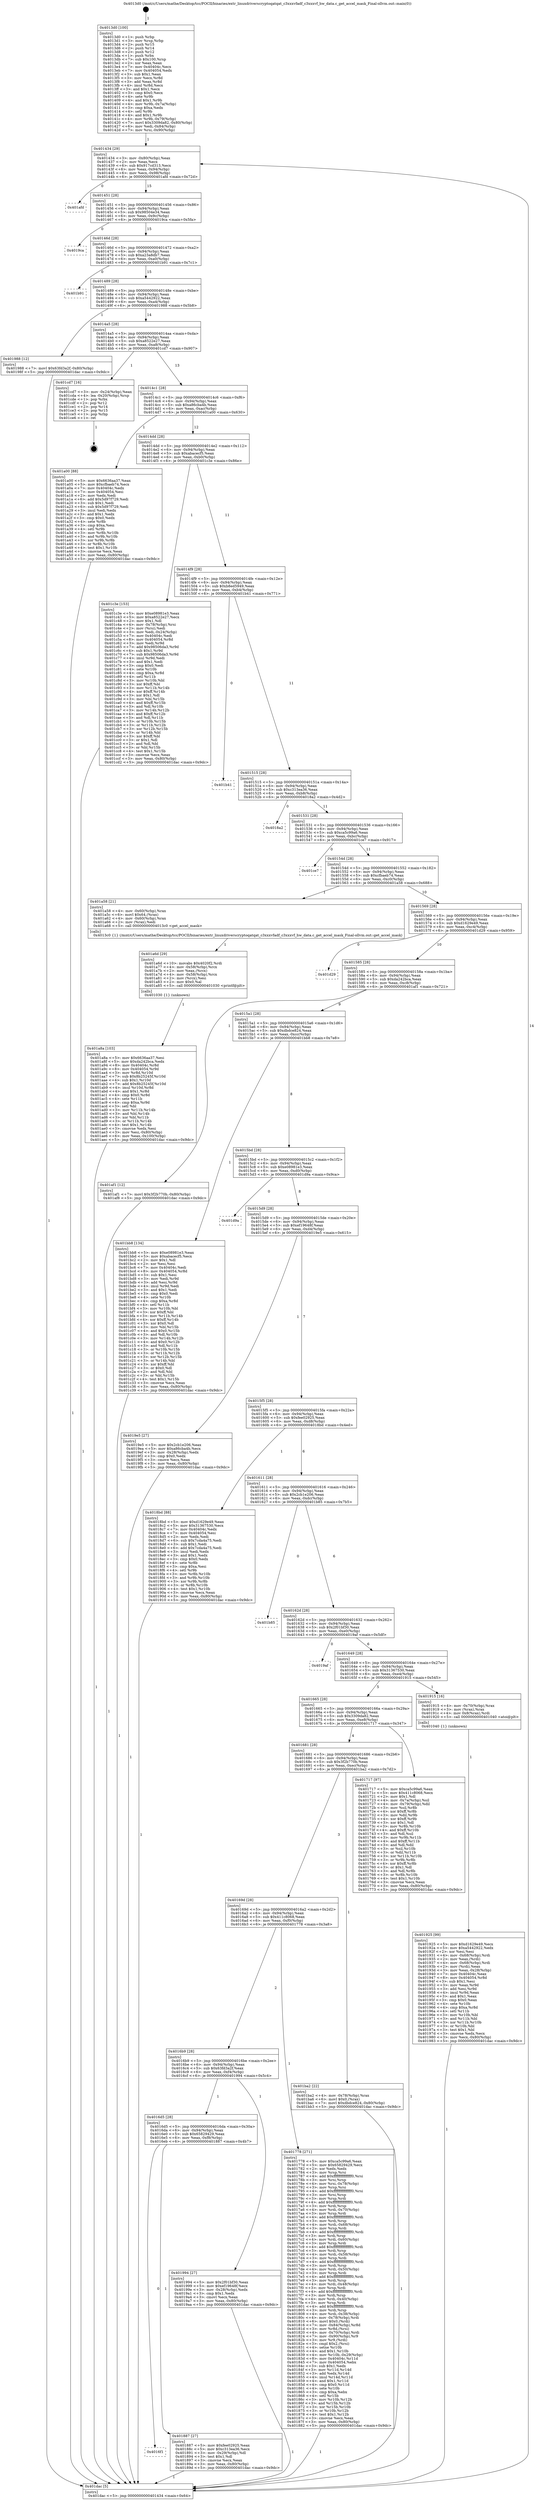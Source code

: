 digraph "0x4013d0" {
  label = "0x4013d0 (/mnt/c/Users/mathe/Desktop/tcc/POCII/binaries/extr_linuxdriverscryptoqatqat_c3xxxvfadf_c3xxxvf_hw_data.c_get_accel_mask_Final-ollvm.out::main(0))"
  labelloc = "t"
  node[shape=record]

  Entry [label="",width=0.3,height=0.3,shape=circle,fillcolor=black,style=filled]
  "0x401434" [label="{
     0x401434 [29]\l
     | [instrs]\l
     &nbsp;&nbsp;0x401434 \<+3\>: mov -0x80(%rbp),%eax\l
     &nbsp;&nbsp;0x401437 \<+2\>: mov %eax,%ecx\l
     &nbsp;&nbsp;0x401439 \<+6\>: sub $0x917cd313,%ecx\l
     &nbsp;&nbsp;0x40143f \<+6\>: mov %eax,-0x94(%rbp)\l
     &nbsp;&nbsp;0x401445 \<+6\>: mov %ecx,-0x98(%rbp)\l
     &nbsp;&nbsp;0x40144b \<+6\>: je 0000000000401afd \<main+0x72d\>\l
  }"]
  "0x401afd" [label="{
     0x401afd\l
  }", style=dashed]
  "0x401451" [label="{
     0x401451 [28]\l
     | [instrs]\l
     &nbsp;&nbsp;0x401451 \<+5\>: jmp 0000000000401456 \<main+0x86\>\l
     &nbsp;&nbsp;0x401456 \<+6\>: mov -0x94(%rbp),%eax\l
     &nbsp;&nbsp;0x40145c \<+5\>: sub $0x98504e34,%eax\l
     &nbsp;&nbsp;0x401461 \<+6\>: mov %eax,-0x9c(%rbp)\l
     &nbsp;&nbsp;0x401467 \<+6\>: je 00000000004019ca \<main+0x5fa\>\l
  }"]
  Exit [label="",width=0.3,height=0.3,shape=circle,fillcolor=black,style=filled,peripheries=2]
  "0x4019ca" [label="{
     0x4019ca\l
  }", style=dashed]
  "0x40146d" [label="{
     0x40146d [28]\l
     | [instrs]\l
     &nbsp;&nbsp;0x40146d \<+5\>: jmp 0000000000401472 \<main+0xa2\>\l
     &nbsp;&nbsp;0x401472 \<+6\>: mov -0x94(%rbp),%eax\l
     &nbsp;&nbsp;0x401478 \<+5\>: sub $0xa23a8db7,%eax\l
     &nbsp;&nbsp;0x40147d \<+6\>: mov %eax,-0xa0(%rbp)\l
     &nbsp;&nbsp;0x401483 \<+6\>: je 0000000000401b91 \<main+0x7c1\>\l
  }"]
  "0x401a8a" [label="{
     0x401a8a [103]\l
     | [instrs]\l
     &nbsp;&nbsp;0x401a8a \<+5\>: mov $0x6636aa37,%esi\l
     &nbsp;&nbsp;0x401a8f \<+5\>: mov $0xda242bca,%edx\l
     &nbsp;&nbsp;0x401a94 \<+8\>: mov 0x40404c,%r8d\l
     &nbsp;&nbsp;0x401a9c \<+8\>: mov 0x404054,%r9d\l
     &nbsp;&nbsp;0x401aa4 \<+3\>: mov %r8d,%r10d\l
     &nbsp;&nbsp;0x401aa7 \<+7\>: sub $0x8b25245f,%r10d\l
     &nbsp;&nbsp;0x401aae \<+4\>: sub $0x1,%r10d\l
     &nbsp;&nbsp;0x401ab2 \<+7\>: add $0x8b25245f,%r10d\l
     &nbsp;&nbsp;0x401ab9 \<+4\>: imul %r10d,%r8d\l
     &nbsp;&nbsp;0x401abd \<+4\>: and $0x1,%r8d\l
     &nbsp;&nbsp;0x401ac1 \<+4\>: cmp $0x0,%r8d\l
     &nbsp;&nbsp;0x401ac5 \<+4\>: sete %r11b\l
     &nbsp;&nbsp;0x401ac9 \<+4\>: cmp $0xa,%r9d\l
     &nbsp;&nbsp;0x401acd \<+3\>: setl %bl\l
     &nbsp;&nbsp;0x401ad0 \<+3\>: mov %r11b,%r14b\l
     &nbsp;&nbsp;0x401ad3 \<+3\>: and %bl,%r14b\l
     &nbsp;&nbsp;0x401ad6 \<+3\>: xor %bl,%r11b\l
     &nbsp;&nbsp;0x401ad9 \<+3\>: or %r11b,%r14b\l
     &nbsp;&nbsp;0x401adc \<+4\>: test $0x1,%r14b\l
     &nbsp;&nbsp;0x401ae0 \<+3\>: cmovne %edx,%esi\l
     &nbsp;&nbsp;0x401ae3 \<+3\>: mov %esi,-0x80(%rbp)\l
     &nbsp;&nbsp;0x401ae6 \<+6\>: mov %eax,-0x100(%rbp)\l
     &nbsp;&nbsp;0x401aec \<+5\>: jmp 0000000000401dac \<main+0x9dc\>\l
  }"]
  "0x401b91" [label="{
     0x401b91\l
  }", style=dashed]
  "0x401489" [label="{
     0x401489 [28]\l
     | [instrs]\l
     &nbsp;&nbsp;0x401489 \<+5\>: jmp 000000000040148e \<main+0xbe\>\l
     &nbsp;&nbsp;0x40148e \<+6\>: mov -0x94(%rbp),%eax\l
     &nbsp;&nbsp;0x401494 \<+5\>: sub $0xa5442922,%eax\l
     &nbsp;&nbsp;0x401499 \<+6\>: mov %eax,-0xa4(%rbp)\l
     &nbsp;&nbsp;0x40149f \<+6\>: je 0000000000401988 \<main+0x5b8\>\l
  }"]
  "0x401a6d" [label="{
     0x401a6d [29]\l
     | [instrs]\l
     &nbsp;&nbsp;0x401a6d \<+10\>: movabs $0x4020f2,%rdi\l
     &nbsp;&nbsp;0x401a77 \<+4\>: mov -0x58(%rbp),%rcx\l
     &nbsp;&nbsp;0x401a7b \<+2\>: mov %eax,(%rcx)\l
     &nbsp;&nbsp;0x401a7d \<+4\>: mov -0x58(%rbp),%rcx\l
     &nbsp;&nbsp;0x401a81 \<+2\>: mov (%rcx),%esi\l
     &nbsp;&nbsp;0x401a83 \<+2\>: mov $0x0,%al\l
     &nbsp;&nbsp;0x401a85 \<+5\>: call 0000000000401030 \<printf@plt\>\l
     | [calls]\l
     &nbsp;&nbsp;0x401030 \{1\} (unknown)\l
  }"]
  "0x401988" [label="{
     0x401988 [12]\l
     | [instrs]\l
     &nbsp;&nbsp;0x401988 \<+7\>: movl $0x63fd3a2f,-0x80(%rbp)\l
     &nbsp;&nbsp;0x40198f \<+5\>: jmp 0000000000401dac \<main+0x9dc\>\l
  }"]
  "0x4014a5" [label="{
     0x4014a5 [28]\l
     | [instrs]\l
     &nbsp;&nbsp;0x4014a5 \<+5\>: jmp 00000000004014aa \<main+0xda\>\l
     &nbsp;&nbsp;0x4014aa \<+6\>: mov -0x94(%rbp),%eax\l
     &nbsp;&nbsp;0x4014b0 \<+5\>: sub $0xa8522e27,%eax\l
     &nbsp;&nbsp;0x4014b5 \<+6\>: mov %eax,-0xa8(%rbp)\l
     &nbsp;&nbsp;0x4014bb \<+6\>: je 0000000000401cd7 \<main+0x907\>\l
  }"]
  "0x401925" [label="{
     0x401925 [99]\l
     | [instrs]\l
     &nbsp;&nbsp;0x401925 \<+5\>: mov $0xd1629e49,%ecx\l
     &nbsp;&nbsp;0x40192a \<+5\>: mov $0xa5442922,%edx\l
     &nbsp;&nbsp;0x40192f \<+2\>: xor %esi,%esi\l
     &nbsp;&nbsp;0x401931 \<+4\>: mov -0x68(%rbp),%rdi\l
     &nbsp;&nbsp;0x401935 \<+2\>: mov %eax,(%rdi)\l
     &nbsp;&nbsp;0x401937 \<+4\>: mov -0x68(%rbp),%rdi\l
     &nbsp;&nbsp;0x40193b \<+2\>: mov (%rdi),%eax\l
     &nbsp;&nbsp;0x40193d \<+3\>: mov %eax,-0x28(%rbp)\l
     &nbsp;&nbsp;0x401940 \<+7\>: mov 0x40404c,%eax\l
     &nbsp;&nbsp;0x401947 \<+8\>: mov 0x404054,%r8d\l
     &nbsp;&nbsp;0x40194f \<+3\>: sub $0x1,%esi\l
     &nbsp;&nbsp;0x401952 \<+3\>: mov %eax,%r9d\l
     &nbsp;&nbsp;0x401955 \<+3\>: add %esi,%r9d\l
     &nbsp;&nbsp;0x401958 \<+4\>: imul %r9d,%eax\l
     &nbsp;&nbsp;0x40195c \<+3\>: and $0x1,%eax\l
     &nbsp;&nbsp;0x40195f \<+3\>: cmp $0x0,%eax\l
     &nbsp;&nbsp;0x401962 \<+4\>: sete %r10b\l
     &nbsp;&nbsp;0x401966 \<+4\>: cmp $0xa,%r8d\l
     &nbsp;&nbsp;0x40196a \<+4\>: setl %r11b\l
     &nbsp;&nbsp;0x40196e \<+3\>: mov %r10b,%bl\l
     &nbsp;&nbsp;0x401971 \<+3\>: and %r11b,%bl\l
     &nbsp;&nbsp;0x401974 \<+3\>: xor %r11b,%r10b\l
     &nbsp;&nbsp;0x401977 \<+3\>: or %r10b,%bl\l
     &nbsp;&nbsp;0x40197a \<+3\>: test $0x1,%bl\l
     &nbsp;&nbsp;0x40197d \<+3\>: cmovne %edx,%ecx\l
     &nbsp;&nbsp;0x401980 \<+3\>: mov %ecx,-0x80(%rbp)\l
     &nbsp;&nbsp;0x401983 \<+5\>: jmp 0000000000401dac \<main+0x9dc\>\l
  }"]
  "0x401cd7" [label="{
     0x401cd7 [16]\l
     | [instrs]\l
     &nbsp;&nbsp;0x401cd7 \<+3\>: mov -0x24(%rbp),%eax\l
     &nbsp;&nbsp;0x401cda \<+4\>: lea -0x20(%rbp),%rsp\l
     &nbsp;&nbsp;0x401cde \<+1\>: pop %rbx\l
     &nbsp;&nbsp;0x401cdf \<+2\>: pop %r12\l
     &nbsp;&nbsp;0x401ce1 \<+2\>: pop %r14\l
     &nbsp;&nbsp;0x401ce3 \<+2\>: pop %r15\l
     &nbsp;&nbsp;0x401ce5 \<+1\>: pop %rbp\l
     &nbsp;&nbsp;0x401ce6 \<+1\>: ret\l
  }"]
  "0x4014c1" [label="{
     0x4014c1 [28]\l
     | [instrs]\l
     &nbsp;&nbsp;0x4014c1 \<+5\>: jmp 00000000004014c6 \<main+0xf6\>\l
     &nbsp;&nbsp;0x4014c6 \<+6\>: mov -0x94(%rbp),%eax\l
     &nbsp;&nbsp;0x4014cc \<+5\>: sub $0xa86cba4b,%eax\l
     &nbsp;&nbsp;0x4014d1 \<+6\>: mov %eax,-0xac(%rbp)\l
     &nbsp;&nbsp;0x4014d7 \<+6\>: je 0000000000401a00 \<main+0x630\>\l
  }"]
  "0x4016f1" [label="{
     0x4016f1\l
  }", style=dashed]
  "0x401a00" [label="{
     0x401a00 [88]\l
     | [instrs]\l
     &nbsp;&nbsp;0x401a00 \<+5\>: mov $0x6636aa37,%eax\l
     &nbsp;&nbsp;0x401a05 \<+5\>: mov $0xcfbaeb74,%ecx\l
     &nbsp;&nbsp;0x401a0a \<+7\>: mov 0x40404c,%edx\l
     &nbsp;&nbsp;0x401a11 \<+7\>: mov 0x404054,%esi\l
     &nbsp;&nbsp;0x401a18 \<+2\>: mov %edx,%edi\l
     &nbsp;&nbsp;0x401a1a \<+6\>: add $0x5d97f729,%edi\l
     &nbsp;&nbsp;0x401a20 \<+3\>: sub $0x1,%edi\l
     &nbsp;&nbsp;0x401a23 \<+6\>: sub $0x5d97f729,%edi\l
     &nbsp;&nbsp;0x401a29 \<+3\>: imul %edi,%edx\l
     &nbsp;&nbsp;0x401a2c \<+3\>: and $0x1,%edx\l
     &nbsp;&nbsp;0x401a2f \<+3\>: cmp $0x0,%edx\l
     &nbsp;&nbsp;0x401a32 \<+4\>: sete %r8b\l
     &nbsp;&nbsp;0x401a36 \<+3\>: cmp $0xa,%esi\l
     &nbsp;&nbsp;0x401a39 \<+4\>: setl %r9b\l
     &nbsp;&nbsp;0x401a3d \<+3\>: mov %r8b,%r10b\l
     &nbsp;&nbsp;0x401a40 \<+3\>: and %r9b,%r10b\l
     &nbsp;&nbsp;0x401a43 \<+3\>: xor %r9b,%r8b\l
     &nbsp;&nbsp;0x401a46 \<+3\>: or %r8b,%r10b\l
     &nbsp;&nbsp;0x401a49 \<+4\>: test $0x1,%r10b\l
     &nbsp;&nbsp;0x401a4d \<+3\>: cmovne %ecx,%eax\l
     &nbsp;&nbsp;0x401a50 \<+3\>: mov %eax,-0x80(%rbp)\l
     &nbsp;&nbsp;0x401a53 \<+5\>: jmp 0000000000401dac \<main+0x9dc\>\l
  }"]
  "0x4014dd" [label="{
     0x4014dd [28]\l
     | [instrs]\l
     &nbsp;&nbsp;0x4014dd \<+5\>: jmp 00000000004014e2 \<main+0x112\>\l
     &nbsp;&nbsp;0x4014e2 \<+6\>: mov -0x94(%rbp),%eax\l
     &nbsp;&nbsp;0x4014e8 \<+5\>: sub $0xabacecf5,%eax\l
     &nbsp;&nbsp;0x4014ed \<+6\>: mov %eax,-0xb0(%rbp)\l
     &nbsp;&nbsp;0x4014f3 \<+6\>: je 0000000000401c3e \<main+0x86e\>\l
  }"]
  "0x401887" [label="{
     0x401887 [27]\l
     | [instrs]\l
     &nbsp;&nbsp;0x401887 \<+5\>: mov $0xfee02925,%eax\l
     &nbsp;&nbsp;0x40188c \<+5\>: mov $0xc313ea36,%ecx\l
     &nbsp;&nbsp;0x401891 \<+3\>: mov -0x29(%rbp),%dl\l
     &nbsp;&nbsp;0x401894 \<+3\>: test $0x1,%dl\l
     &nbsp;&nbsp;0x401897 \<+3\>: cmovne %ecx,%eax\l
     &nbsp;&nbsp;0x40189a \<+3\>: mov %eax,-0x80(%rbp)\l
     &nbsp;&nbsp;0x40189d \<+5\>: jmp 0000000000401dac \<main+0x9dc\>\l
  }"]
  "0x401c3e" [label="{
     0x401c3e [153]\l
     | [instrs]\l
     &nbsp;&nbsp;0x401c3e \<+5\>: mov $0xe08981e3,%eax\l
     &nbsp;&nbsp;0x401c43 \<+5\>: mov $0xa8522e27,%ecx\l
     &nbsp;&nbsp;0x401c48 \<+2\>: mov $0x1,%dl\l
     &nbsp;&nbsp;0x401c4a \<+4\>: mov -0x78(%rbp),%rsi\l
     &nbsp;&nbsp;0x401c4e \<+2\>: mov (%rsi),%edi\l
     &nbsp;&nbsp;0x401c50 \<+3\>: mov %edi,-0x24(%rbp)\l
     &nbsp;&nbsp;0x401c53 \<+7\>: mov 0x40404c,%edi\l
     &nbsp;&nbsp;0x401c5a \<+8\>: mov 0x404054,%r8d\l
     &nbsp;&nbsp;0x401c62 \<+3\>: mov %edi,%r9d\l
     &nbsp;&nbsp;0x401c65 \<+7\>: add $0x98506da3,%r9d\l
     &nbsp;&nbsp;0x401c6c \<+4\>: sub $0x1,%r9d\l
     &nbsp;&nbsp;0x401c70 \<+7\>: sub $0x98506da3,%r9d\l
     &nbsp;&nbsp;0x401c77 \<+4\>: imul %r9d,%edi\l
     &nbsp;&nbsp;0x401c7b \<+3\>: and $0x1,%edi\l
     &nbsp;&nbsp;0x401c7e \<+3\>: cmp $0x0,%edi\l
     &nbsp;&nbsp;0x401c81 \<+4\>: sete %r10b\l
     &nbsp;&nbsp;0x401c85 \<+4\>: cmp $0xa,%r8d\l
     &nbsp;&nbsp;0x401c89 \<+4\>: setl %r11b\l
     &nbsp;&nbsp;0x401c8d \<+3\>: mov %r10b,%bl\l
     &nbsp;&nbsp;0x401c90 \<+3\>: xor $0xff,%bl\l
     &nbsp;&nbsp;0x401c93 \<+3\>: mov %r11b,%r14b\l
     &nbsp;&nbsp;0x401c96 \<+4\>: xor $0xff,%r14b\l
     &nbsp;&nbsp;0x401c9a \<+3\>: xor $0x1,%dl\l
     &nbsp;&nbsp;0x401c9d \<+3\>: mov %bl,%r15b\l
     &nbsp;&nbsp;0x401ca0 \<+4\>: and $0xff,%r15b\l
     &nbsp;&nbsp;0x401ca4 \<+3\>: and %dl,%r10b\l
     &nbsp;&nbsp;0x401ca7 \<+3\>: mov %r14b,%r12b\l
     &nbsp;&nbsp;0x401caa \<+4\>: and $0xff,%r12b\l
     &nbsp;&nbsp;0x401cae \<+3\>: and %dl,%r11b\l
     &nbsp;&nbsp;0x401cb1 \<+3\>: or %r10b,%r15b\l
     &nbsp;&nbsp;0x401cb4 \<+3\>: or %r11b,%r12b\l
     &nbsp;&nbsp;0x401cb7 \<+3\>: xor %r12b,%r15b\l
     &nbsp;&nbsp;0x401cba \<+3\>: or %r14b,%bl\l
     &nbsp;&nbsp;0x401cbd \<+3\>: xor $0xff,%bl\l
     &nbsp;&nbsp;0x401cc0 \<+3\>: or $0x1,%dl\l
     &nbsp;&nbsp;0x401cc3 \<+2\>: and %dl,%bl\l
     &nbsp;&nbsp;0x401cc5 \<+3\>: or %bl,%r15b\l
     &nbsp;&nbsp;0x401cc8 \<+4\>: test $0x1,%r15b\l
     &nbsp;&nbsp;0x401ccc \<+3\>: cmovne %ecx,%eax\l
     &nbsp;&nbsp;0x401ccf \<+3\>: mov %eax,-0x80(%rbp)\l
     &nbsp;&nbsp;0x401cd2 \<+5\>: jmp 0000000000401dac \<main+0x9dc\>\l
  }"]
  "0x4014f9" [label="{
     0x4014f9 [28]\l
     | [instrs]\l
     &nbsp;&nbsp;0x4014f9 \<+5\>: jmp 00000000004014fe \<main+0x12e\>\l
     &nbsp;&nbsp;0x4014fe \<+6\>: mov -0x94(%rbp),%eax\l
     &nbsp;&nbsp;0x401504 \<+5\>: sub $0xb8ed5949,%eax\l
     &nbsp;&nbsp;0x401509 \<+6\>: mov %eax,-0xb4(%rbp)\l
     &nbsp;&nbsp;0x40150f \<+6\>: je 0000000000401b41 \<main+0x771\>\l
  }"]
  "0x4016d5" [label="{
     0x4016d5 [28]\l
     | [instrs]\l
     &nbsp;&nbsp;0x4016d5 \<+5\>: jmp 00000000004016da \<main+0x30a\>\l
     &nbsp;&nbsp;0x4016da \<+6\>: mov -0x94(%rbp),%eax\l
     &nbsp;&nbsp;0x4016e0 \<+5\>: sub $0x65829429,%eax\l
     &nbsp;&nbsp;0x4016e5 \<+6\>: mov %eax,-0xf8(%rbp)\l
     &nbsp;&nbsp;0x4016eb \<+6\>: je 0000000000401887 \<main+0x4b7\>\l
  }"]
  "0x401b41" [label="{
     0x401b41\l
  }", style=dashed]
  "0x401515" [label="{
     0x401515 [28]\l
     | [instrs]\l
     &nbsp;&nbsp;0x401515 \<+5\>: jmp 000000000040151a \<main+0x14a\>\l
     &nbsp;&nbsp;0x40151a \<+6\>: mov -0x94(%rbp),%eax\l
     &nbsp;&nbsp;0x401520 \<+5\>: sub $0xc313ea36,%eax\l
     &nbsp;&nbsp;0x401525 \<+6\>: mov %eax,-0xb8(%rbp)\l
     &nbsp;&nbsp;0x40152b \<+6\>: je 00000000004018a2 \<main+0x4d2\>\l
  }"]
  "0x401994" [label="{
     0x401994 [27]\l
     | [instrs]\l
     &nbsp;&nbsp;0x401994 \<+5\>: mov $0x2f01bf30,%eax\l
     &nbsp;&nbsp;0x401999 \<+5\>: mov $0xef19648f,%ecx\l
     &nbsp;&nbsp;0x40199e \<+3\>: mov -0x28(%rbp),%edx\l
     &nbsp;&nbsp;0x4019a1 \<+3\>: cmp $0x1,%edx\l
     &nbsp;&nbsp;0x4019a4 \<+3\>: cmovl %ecx,%eax\l
     &nbsp;&nbsp;0x4019a7 \<+3\>: mov %eax,-0x80(%rbp)\l
     &nbsp;&nbsp;0x4019aa \<+5\>: jmp 0000000000401dac \<main+0x9dc\>\l
  }"]
  "0x4018a2" [label="{
     0x4018a2\l
  }", style=dashed]
  "0x401531" [label="{
     0x401531 [28]\l
     | [instrs]\l
     &nbsp;&nbsp;0x401531 \<+5\>: jmp 0000000000401536 \<main+0x166\>\l
     &nbsp;&nbsp;0x401536 \<+6\>: mov -0x94(%rbp),%eax\l
     &nbsp;&nbsp;0x40153c \<+5\>: sub $0xca5c99a6,%eax\l
     &nbsp;&nbsp;0x401541 \<+6\>: mov %eax,-0xbc(%rbp)\l
     &nbsp;&nbsp;0x401547 \<+6\>: je 0000000000401ce7 \<main+0x917\>\l
  }"]
  "0x4016b9" [label="{
     0x4016b9 [28]\l
     | [instrs]\l
     &nbsp;&nbsp;0x4016b9 \<+5\>: jmp 00000000004016be \<main+0x2ee\>\l
     &nbsp;&nbsp;0x4016be \<+6\>: mov -0x94(%rbp),%eax\l
     &nbsp;&nbsp;0x4016c4 \<+5\>: sub $0x63fd3a2f,%eax\l
     &nbsp;&nbsp;0x4016c9 \<+6\>: mov %eax,-0xf4(%rbp)\l
     &nbsp;&nbsp;0x4016cf \<+6\>: je 0000000000401994 \<main+0x5c4\>\l
  }"]
  "0x401ce7" [label="{
     0x401ce7\l
  }", style=dashed]
  "0x40154d" [label="{
     0x40154d [28]\l
     | [instrs]\l
     &nbsp;&nbsp;0x40154d \<+5\>: jmp 0000000000401552 \<main+0x182\>\l
     &nbsp;&nbsp;0x401552 \<+6\>: mov -0x94(%rbp),%eax\l
     &nbsp;&nbsp;0x401558 \<+5\>: sub $0xcfbaeb74,%eax\l
     &nbsp;&nbsp;0x40155d \<+6\>: mov %eax,-0xc0(%rbp)\l
     &nbsp;&nbsp;0x401563 \<+6\>: je 0000000000401a58 \<main+0x688\>\l
  }"]
  "0x401778" [label="{
     0x401778 [271]\l
     | [instrs]\l
     &nbsp;&nbsp;0x401778 \<+5\>: mov $0xca5c99a6,%eax\l
     &nbsp;&nbsp;0x40177d \<+5\>: mov $0x65829429,%ecx\l
     &nbsp;&nbsp;0x401782 \<+2\>: xor %edx,%edx\l
     &nbsp;&nbsp;0x401784 \<+3\>: mov %rsp,%rsi\l
     &nbsp;&nbsp;0x401787 \<+4\>: add $0xfffffffffffffff0,%rsi\l
     &nbsp;&nbsp;0x40178b \<+3\>: mov %rsi,%rsp\l
     &nbsp;&nbsp;0x40178e \<+4\>: mov %rsi,-0x78(%rbp)\l
     &nbsp;&nbsp;0x401792 \<+3\>: mov %rsp,%rsi\l
     &nbsp;&nbsp;0x401795 \<+4\>: add $0xfffffffffffffff0,%rsi\l
     &nbsp;&nbsp;0x401799 \<+3\>: mov %rsi,%rsp\l
     &nbsp;&nbsp;0x40179c \<+3\>: mov %rsp,%rdi\l
     &nbsp;&nbsp;0x40179f \<+4\>: add $0xfffffffffffffff0,%rdi\l
     &nbsp;&nbsp;0x4017a3 \<+3\>: mov %rdi,%rsp\l
     &nbsp;&nbsp;0x4017a6 \<+4\>: mov %rdi,-0x70(%rbp)\l
     &nbsp;&nbsp;0x4017aa \<+3\>: mov %rsp,%rdi\l
     &nbsp;&nbsp;0x4017ad \<+4\>: add $0xfffffffffffffff0,%rdi\l
     &nbsp;&nbsp;0x4017b1 \<+3\>: mov %rdi,%rsp\l
     &nbsp;&nbsp;0x4017b4 \<+4\>: mov %rdi,-0x68(%rbp)\l
     &nbsp;&nbsp;0x4017b8 \<+3\>: mov %rsp,%rdi\l
     &nbsp;&nbsp;0x4017bb \<+4\>: add $0xfffffffffffffff0,%rdi\l
     &nbsp;&nbsp;0x4017bf \<+3\>: mov %rdi,%rsp\l
     &nbsp;&nbsp;0x4017c2 \<+4\>: mov %rdi,-0x60(%rbp)\l
     &nbsp;&nbsp;0x4017c6 \<+3\>: mov %rsp,%rdi\l
     &nbsp;&nbsp;0x4017c9 \<+4\>: add $0xfffffffffffffff0,%rdi\l
     &nbsp;&nbsp;0x4017cd \<+3\>: mov %rdi,%rsp\l
     &nbsp;&nbsp;0x4017d0 \<+4\>: mov %rdi,-0x58(%rbp)\l
     &nbsp;&nbsp;0x4017d4 \<+3\>: mov %rsp,%rdi\l
     &nbsp;&nbsp;0x4017d7 \<+4\>: add $0xfffffffffffffff0,%rdi\l
     &nbsp;&nbsp;0x4017db \<+3\>: mov %rdi,%rsp\l
     &nbsp;&nbsp;0x4017de \<+4\>: mov %rdi,-0x50(%rbp)\l
     &nbsp;&nbsp;0x4017e2 \<+3\>: mov %rsp,%rdi\l
     &nbsp;&nbsp;0x4017e5 \<+4\>: add $0xfffffffffffffff0,%rdi\l
     &nbsp;&nbsp;0x4017e9 \<+3\>: mov %rdi,%rsp\l
     &nbsp;&nbsp;0x4017ec \<+4\>: mov %rdi,-0x48(%rbp)\l
     &nbsp;&nbsp;0x4017f0 \<+3\>: mov %rsp,%rdi\l
     &nbsp;&nbsp;0x4017f3 \<+4\>: add $0xfffffffffffffff0,%rdi\l
     &nbsp;&nbsp;0x4017f7 \<+3\>: mov %rdi,%rsp\l
     &nbsp;&nbsp;0x4017fa \<+4\>: mov %rdi,-0x40(%rbp)\l
     &nbsp;&nbsp;0x4017fe \<+3\>: mov %rsp,%rdi\l
     &nbsp;&nbsp;0x401801 \<+4\>: add $0xfffffffffffffff0,%rdi\l
     &nbsp;&nbsp;0x401805 \<+3\>: mov %rdi,%rsp\l
     &nbsp;&nbsp;0x401808 \<+4\>: mov %rdi,-0x38(%rbp)\l
     &nbsp;&nbsp;0x40180c \<+4\>: mov -0x78(%rbp),%rdi\l
     &nbsp;&nbsp;0x401810 \<+6\>: movl $0x0,(%rdi)\l
     &nbsp;&nbsp;0x401816 \<+7\>: mov -0x84(%rbp),%r8d\l
     &nbsp;&nbsp;0x40181d \<+3\>: mov %r8d,(%rsi)\l
     &nbsp;&nbsp;0x401820 \<+4\>: mov -0x70(%rbp),%rdi\l
     &nbsp;&nbsp;0x401824 \<+7\>: mov -0x90(%rbp),%r9\l
     &nbsp;&nbsp;0x40182b \<+3\>: mov %r9,(%rdi)\l
     &nbsp;&nbsp;0x40182e \<+3\>: cmpl $0x2,(%rsi)\l
     &nbsp;&nbsp;0x401831 \<+4\>: setne %r10b\l
     &nbsp;&nbsp;0x401835 \<+4\>: and $0x1,%r10b\l
     &nbsp;&nbsp;0x401839 \<+4\>: mov %r10b,-0x29(%rbp)\l
     &nbsp;&nbsp;0x40183d \<+8\>: mov 0x40404c,%r11d\l
     &nbsp;&nbsp;0x401845 \<+7\>: mov 0x404054,%ebx\l
     &nbsp;&nbsp;0x40184c \<+3\>: sub $0x1,%edx\l
     &nbsp;&nbsp;0x40184f \<+3\>: mov %r11d,%r14d\l
     &nbsp;&nbsp;0x401852 \<+3\>: add %edx,%r14d\l
     &nbsp;&nbsp;0x401855 \<+4\>: imul %r14d,%r11d\l
     &nbsp;&nbsp;0x401859 \<+4\>: and $0x1,%r11d\l
     &nbsp;&nbsp;0x40185d \<+4\>: cmp $0x0,%r11d\l
     &nbsp;&nbsp;0x401861 \<+4\>: sete %r10b\l
     &nbsp;&nbsp;0x401865 \<+3\>: cmp $0xa,%ebx\l
     &nbsp;&nbsp;0x401868 \<+4\>: setl %r15b\l
     &nbsp;&nbsp;0x40186c \<+3\>: mov %r10b,%r12b\l
     &nbsp;&nbsp;0x40186f \<+3\>: and %r15b,%r12b\l
     &nbsp;&nbsp;0x401872 \<+3\>: xor %r15b,%r10b\l
     &nbsp;&nbsp;0x401875 \<+3\>: or %r10b,%r12b\l
     &nbsp;&nbsp;0x401878 \<+4\>: test $0x1,%r12b\l
     &nbsp;&nbsp;0x40187c \<+3\>: cmovne %ecx,%eax\l
     &nbsp;&nbsp;0x40187f \<+3\>: mov %eax,-0x80(%rbp)\l
     &nbsp;&nbsp;0x401882 \<+5\>: jmp 0000000000401dac \<main+0x9dc\>\l
  }"]
  "0x401a58" [label="{
     0x401a58 [21]\l
     | [instrs]\l
     &nbsp;&nbsp;0x401a58 \<+4\>: mov -0x60(%rbp),%rax\l
     &nbsp;&nbsp;0x401a5c \<+6\>: movl $0x64,(%rax)\l
     &nbsp;&nbsp;0x401a62 \<+4\>: mov -0x60(%rbp),%rax\l
     &nbsp;&nbsp;0x401a66 \<+2\>: mov (%rax),%edi\l
     &nbsp;&nbsp;0x401a68 \<+5\>: call 00000000004013c0 \<get_accel_mask\>\l
     | [calls]\l
     &nbsp;&nbsp;0x4013c0 \{1\} (/mnt/c/Users/mathe/Desktop/tcc/POCII/binaries/extr_linuxdriverscryptoqatqat_c3xxxvfadf_c3xxxvf_hw_data.c_get_accel_mask_Final-ollvm.out::get_accel_mask)\l
  }"]
  "0x401569" [label="{
     0x401569 [28]\l
     | [instrs]\l
     &nbsp;&nbsp;0x401569 \<+5\>: jmp 000000000040156e \<main+0x19e\>\l
     &nbsp;&nbsp;0x40156e \<+6\>: mov -0x94(%rbp),%eax\l
     &nbsp;&nbsp;0x401574 \<+5\>: sub $0xd1629e49,%eax\l
     &nbsp;&nbsp;0x401579 \<+6\>: mov %eax,-0xc4(%rbp)\l
     &nbsp;&nbsp;0x40157f \<+6\>: je 0000000000401d29 \<main+0x959\>\l
  }"]
  "0x40169d" [label="{
     0x40169d [28]\l
     | [instrs]\l
     &nbsp;&nbsp;0x40169d \<+5\>: jmp 00000000004016a2 \<main+0x2d2\>\l
     &nbsp;&nbsp;0x4016a2 \<+6\>: mov -0x94(%rbp),%eax\l
     &nbsp;&nbsp;0x4016a8 \<+5\>: sub $0x411c8068,%eax\l
     &nbsp;&nbsp;0x4016ad \<+6\>: mov %eax,-0xf0(%rbp)\l
     &nbsp;&nbsp;0x4016b3 \<+6\>: je 0000000000401778 \<main+0x3a8\>\l
  }"]
  "0x401d29" [label="{
     0x401d29\l
  }", style=dashed]
  "0x401585" [label="{
     0x401585 [28]\l
     | [instrs]\l
     &nbsp;&nbsp;0x401585 \<+5\>: jmp 000000000040158a \<main+0x1ba\>\l
     &nbsp;&nbsp;0x40158a \<+6\>: mov -0x94(%rbp),%eax\l
     &nbsp;&nbsp;0x401590 \<+5\>: sub $0xda242bca,%eax\l
     &nbsp;&nbsp;0x401595 \<+6\>: mov %eax,-0xc8(%rbp)\l
     &nbsp;&nbsp;0x40159b \<+6\>: je 0000000000401af1 \<main+0x721\>\l
  }"]
  "0x401ba2" [label="{
     0x401ba2 [22]\l
     | [instrs]\l
     &nbsp;&nbsp;0x401ba2 \<+4\>: mov -0x78(%rbp),%rax\l
     &nbsp;&nbsp;0x401ba6 \<+6\>: movl $0x0,(%rax)\l
     &nbsp;&nbsp;0x401bac \<+7\>: movl $0xdbdce824,-0x80(%rbp)\l
     &nbsp;&nbsp;0x401bb3 \<+5\>: jmp 0000000000401dac \<main+0x9dc\>\l
  }"]
  "0x401af1" [label="{
     0x401af1 [12]\l
     | [instrs]\l
     &nbsp;&nbsp;0x401af1 \<+7\>: movl $0x3f2b770b,-0x80(%rbp)\l
     &nbsp;&nbsp;0x401af8 \<+5\>: jmp 0000000000401dac \<main+0x9dc\>\l
  }"]
  "0x4015a1" [label="{
     0x4015a1 [28]\l
     | [instrs]\l
     &nbsp;&nbsp;0x4015a1 \<+5\>: jmp 00000000004015a6 \<main+0x1d6\>\l
     &nbsp;&nbsp;0x4015a6 \<+6\>: mov -0x94(%rbp),%eax\l
     &nbsp;&nbsp;0x4015ac \<+5\>: sub $0xdbdce824,%eax\l
     &nbsp;&nbsp;0x4015b1 \<+6\>: mov %eax,-0xcc(%rbp)\l
     &nbsp;&nbsp;0x4015b7 \<+6\>: je 0000000000401bb8 \<main+0x7e8\>\l
  }"]
  "0x4013d0" [label="{
     0x4013d0 [100]\l
     | [instrs]\l
     &nbsp;&nbsp;0x4013d0 \<+1\>: push %rbp\l
     &nbsp;&nbsp;0x4013d1 \<+3\>: mov %rsp,%rbp\l
     &nbsp;&nbsp;0x4013d4 \<+2\>: push %r15\l
     &nbsp;&nbsp;0x4013d6 \<+2\>: push %r14\l
     &nbsp;&nbsp;0x4013d8 \<+2\>: push %r12\l
     &nbsp;&nbsp;0x4013da \<+1\>: push %rbx\l
     &nbsp;&nbsp;0x4013db \<+7\>: sub $0x100,%rsp\l
     &nbsp;&nbsp;0x4013e2 \<+2\>: xor %eax,%eax\l
     &nbsp;&nbsp;0x4013e4 \<+7\>: mov 0x40404c,%ecx\l
     &nbsp;&nbsp;0x4013eb \<+7\>: mov 0x404054,%edx\l
     &nbsp;&nbsp;0x4013f2 \<+3\>: sub $0x1,%eax\l
     &nbsp;&nbsp;0x4013f5 \<+3\>: mov %ecx,%r8d\l
     &nbsp;&nbsp;0x4013f8 \<+3\>: add %eax,%r8d\l
     &nbsp;&nbsp;0x4013fb \<+4\>: imul %r8d,%ecx\l
     &nbsp;&nbsp;0x4013ff \<+3\>: and $0x1,%ecx\l
     &nbsp;&nbsp;0x401402 \<+3\>: cmp $0x0,%ecx\l
     &nbsp;&nbsp;0x401405 \<+4\>: sete %r9b\l
     &nbsp;&nbsp;0x401409 \<+4\>: and $0x1,%r9b\l
     &nbsp;&nbsp;0x40140d \<+4\>: mov %r9b,-0x7a(%rbp)\l
     &nbsp;&nbsp;0x401411 \<+3\>: cmp $0xa,%edx\l
     &nbsp;&nbsp;0x401414 \<+4\>: setl %r9b\l
     &nbsp;&nbsp;0x401418 \<+4\>: and $0x1,%r9b\l
     &nbsp;&nbsp;0x40141c \<+4\>: mov %r9b,-0x79(%rbp)\l
     &nbsp;&nbsp;0x401420 \<+7\>: movl $0x3309da82,-0x80(%rbp)\l
     &nbsp;&nbsp;0x401427 \<+6\>: mov %edi,-0x84(%rbp)\l
     &nbsp;&nbsp;0x40142d \<+7\>: mov %rsi,-0x90(%rbp)\l
  }"]
  "0x401bb8" [label="{
     0x401bb8 [134]\l
     | [instrs]\l
     &nbsp;&nbsp;0x401bb8 \<+5\>: mov $0xe08981e3,%eax\l
     &nbsp;&nbsp;0x401bbd \<+5\>: mov $0xabacecf5,%ecx\l
     &nbsp;&nbsp;0x401bc2 \<+2\>: mov $0x1,%dl\l
     &nbsp;&nbsp;0x401bc4 \<+2\>: xor %esi,%esi\l
     &nbsp;&nbsp;0x401bc6 \<+7\>: mov 0x40404c,%edi\l
     &nbsp;&nbsp;0x401bcd \<+8\>: mov 0x404054,%r8d\l
     &nbsp;&nbsp;0x401bd5 \<+3\>: sub $0x1,%esi\l
     &nbsp;&nbsp;0x401bd8 \<+3\>: mov %edi,%r9d\l
     &nbsp;&nbsp;0x401bdb \<+3\>: add %esi,%r9d\l
     &nbsp;&nbsp;0x401bde \<+4\>: imul %r9d,%edi\l
     &nbsp;&nbsp;0x401be2 \<+3\>: and $0x1,%edi\l
     &nbsp;&nbsp;0x401be5 \<+3\>: cmp $0x0,%edi\l
     &nbsp;&nbsp;0x401be8 \<+4\>: sete %r10b\l
     &nbsp;&nbsp;0x401bec \<+4\>: cmp $0xa,%r8d\l
     &nbsp;&nbsp;0x401bf0 \<+4\>: setl %r11b\l
     &nbsp;&nbsp;0x401bf4 \<+3\>: mov %r10b,%bl\l
     &nbsp;&nbsp;0x401bf7 \<+3\>: xor $0xff,%bl\l
     &nbsp;&nbsp;0x401bfa \<+3\>: mov %r11b,%r14b\l
     &nbsp;&nbsp;0x401bfd \<+4\>: xor $0xff,%r14b\l
     &nbsp;&nbsp;0x401c01 \<+3\>: xor $0x0,%dl\l
     &nbsp;&nbsp;0x401c04 \<+3\>: mov %bl,%r15b\l
     &nbsp;&nbsp;0x401c07 \<+4\>: and $0x0,%r15b\l
     &nbsp;&nbsp;0x401c0b \<+3\>: and %dl,%r10b\l
     &nbsp;&nbsp;0x401c0e \<+3\>: mov %r14b,%r12b\l
     &nbsp;&nbsp;0x401c11 \<+4\>: and $0x0,%r12b\l
     &nbsp;&nbsp;0x401c15 \<+3\>: and %dl,%r11b\l
     &nbsp;&nbsp;0x401c18 \<+3\>: or %r10b,%r15b\l
     &nbsp;&nbsp;0x401c1b \<+3\>: or %r11b,%r12b\l
     &nbsp;&nbsp;0x401c1e \<+3\>: xor %r12b,%r15b\l
     &nbsp;&nbsp;0x401c21 \<+3\>: or %r14b,%bl\l
     &nbsp;&nbsp;0x401c24 \<+3\>: xor $0xff,%bl\l
     &nbsp;&nbsp;0x401c27 \<+3\>: or $0x0,%dl\l
     &nbsp;&nbsp;0x401c2a \<+2\>: and %dl,%bl\l
     &nbsp;&nbsp;0x401c2c \<+3\>: or %bl,%r15b\l
     &nbsp;&nbsp;0x401c2f \<+4\>: test $0x1,%r15b\l
     &nbsp;&nbsp;0x401c33 \<+3\>: cmovne %ecx,%eax\l
     &nbsp;&nbsp;0x401c36 \<+3\>: mov %eax,-0x80(%rbp)\l
     &nbsp;&nbsp;0x401c39 \<+5\>: jmp 0000000000401dac \<main+0x9dc\>\l
  }"]
  "0x4015bd" [label="{
     0x4015bd [28]\l
     | [instrs]\l
     &nbsp;&nbsp;0x4015bd \<+5\>: jmp 00000000004015c2 \<main+0x1f2\>\l
     &nbsp;&nbsp;0x4015c2 \<+6\>: mov -0x94(%rbp),%eax\l
     &nbsp;&nbsp;0x4015c8 \<+5\>: sub $0xe08981e3,%eax\l
     &nbsp;&nbsp;0x4015cd \<+6\>: mov %eax,-0xd0(%rbp)\l
     &nbsp;&nbsp;0x4015d3 \<+6\>: je 0000000000401d9a \<main+0x9ca\>\l
  }"]
  "0x401dac" [label="{
     0x401dac [5]\l
     | [instrs]\l
     &nbsp;&nbsp;0x401dac \<+5\>: jmp 0000000000401434 \<main+0x64\>\l
  }"]
  "0x401d9a" [label="{
     0x401d9a\l
  }", style=dashed]
  "0x4015d9" [label="{
     0x4015d9 [28]\l
     | [instrs]\l
     &nbsp;&nbsp;0x4015d9 \<+5\>: jmp 00000000004015de \<main+0x20e\>\l
     &nbsp;&nbsp;0x4015de \<+6\>: mov -0x94(%rbp),%eax\l
     &nbsp;&nbsp;0x4015e4 \<+5\>: sub $0xef19648f,%eax\l
     &nbsp;&nbsp;0x4015e9 \<+6\>: mov %eax,-0xd4(%rbp)\l
     &nbsp;&nbsp;0x4015ef \<+6\>: je 00000000004019e5 \<main+0x615\>\l
  }"]
  "0x401681" [label="{
     0x401681 [28]\l
     | [instrs]\l
     &nbsp;&nbsp;0x401681 \<+5\>: jmp 0000000000401686 \<main+0x2b6\>\l
     &nbsp;&nbsp;0x401686 \<+6\>: mov -0x94(%rbp),%eax\l
     &nbsp;&nbsp;0x40168c \<+5\>: sub $0x3f2b770b,%eax\l
     &nbsp;&nbsp;0x401691 \<+6\>: mov %eax,-0xec(%rbp)\l
     &nbsp;&nbsp;0x401697 \<+6\>: je 0000000000401ba2 \<main+0x7d2\>\l
  }"]
  "0x4019e5" [label="{
     0x4019e5 [27]\l
     | [instrs]\l
     &nbsp;&nbsp;0x4019e5 \<+5\>: mov $0x2cb1e206,%eax\l
     &nbsp;&nbsp;0x4019ea \<+5\>: mov $0xa86cba4b,%ecx\l
     &nbsp;&nbsp;0x4019ef \<+3\>: mov -0x28(%rbp),%edx\l
     &nbsp;&nbsp;0x4019f2 \<+3\>: cmp $0x0,%edx\l
     &nbsp;&nbsp;0x4019f5 \<+3\>: cmove %ecx,%eax\l
     &nbsp;&nbsp;0x4019f8 \<+3\>: mov %eax,-0x80(%rbp)\l
     &nbsp;&nbsp;0x4019fb \<+5\>: jmp 0000000000401dac \<main+0x9dc\>\l
  }"]
  "0x4015f5" [label="{
     0x4015f5 [28]\l
     | [instrs]\l
     &nbsp;&nbsp;0x4015f5 \<+5\>: jmp 00000000004015fa \<main+0x22a\>\l
     &nbsp;&nbsp;0x4015fa \<+6\>: mov -0x94(%rbp),%eax\l
     &nbsp;&nbsp;0x401600 \<+5\>: sub $0xfee02925,%eax\l
     &nbsp;&nbsp;0x401605 \<+6\>: mov %eax,-0xd8(%rbp)\l
     &nbsp;&nbsp;0x40160b \<+6\>: je 00000000004018bd \<main+0x4ed\>\l
  }"]
  "0x401717" [label="{
     0x401717 [97]\l
     | [instrs]\l
     &nbsp;&nbsp;0x401717 \<+5\>: mov $0xca5c99a6,%eax\l
     &nbsp;&nbsp;0x40171c \<+5\>: mov $0x411c8068,%ecx\l
     &nbsp;&nbsp;0x401721 \<+2\>: mov $0x1,%dl\l
     &nbsp;&nbsp;0x401723 \<+4\>: mov -0x7a(%rbp),%sil\l
     &nbsp;&nbsp;0x401727 \<+4\>: mov -0x79(%rbp),%dil\l
     &nbsp;&nbsp;0x40172b \<+3\>: mov %sil,%r8b\l
     &nbsp;&nbsp;0x40172e \<+4\>: xor $0xff,%r8b\l
     &nbsp;&nbsp;0x401732 \<+3\>: mov %dil,%r9b\l
     &nbsp;&nbsp;0x401735 \<+4\>: xor $0xff,%r9b\l
     &nbsp;&nbsp;0x401739 \<+3\>: xor $0x1,%dl\l
     &nbsp;&nbsp;0x40173c \<+3\>: mov %r8b,%r10b\l
     &nbsp;&nbsp;0x40173f \<+4\>: and $0xff,%r10b\l
     &nbsp;&nbsp;0x401743 \<+3\>: and %dl,%sil\l
     &nbsp;&nbsp;0x401746 \<+3\>: mov %r9b,%r11b\l
     &nbsp;&nbsp;0x401749 \<+4\>: and $0xff,%r11b\l
     &nbsp;&nbsp;0x40174d \<+3\>: and %dl,%dil\l
     &nbsp;&nbsp;0x401750 \<+3\>: or %sil,%r10b\l
     &nbsp;&nbsp;0x401753 \<+3\>: or %dil,%r11b\l
     &nbsp;&nbsp;0x401756 \<+3\>: xor %r11b,%r10b\l
     &nbsp;&nbsp;0x401759 \<+3\>: or %r9b,%r8b\l
     &nbsp;&nbsp;0x40175c \<+4\>: xor $0xff,%r8b\l
     &nbsp;&nbsp;0x401760 \<+3\>: or $0x1,%dl\l
     &nbsp;&nbsp;0x401763 \<+3\>: and %dl,%r8b\l
     &nbsp;&nbsp;0x401766 \<+3\>: or %r8b,%r10b\l
     &nbsp;&nbsp;0x401769 \<+4\>: test $0x1,%r10b\l
     &nbsp;&nbsp;0x40176d \<+3\>: cmovne %ecx,%eax\l
     &nbsp;&nbsp;0x401770 \<+3\>: mov %eax,-0x80(%rbp)\l
     &nbsp;&nbsp;0x401773 \<+5\>: jmp 0000000000401dac \<main+0x9dc\>\l
  }"]
  "0x4018bd" [label="{
     0x4018bd [88]\l
     | [instrs]\l
     &nbsp;&nbsp;0x4018bd \<+5\>: mov $0xd1629e49,%eax\l
     &nbsp;&nbsp;0x4018c2 \<+5\>: mov $0x31367530,%ecx\l
     &nbsp;&nbsp;0x4018c7 \<+7\>: mov 0x40404c,%edx\l
     &nbsp;&nbsp;0x4018ce \<+7\>: mov 0x404054,%esi\l
     &nbsp;&nbsp;0x4018d5 \<+2\>: mov %edx,%edi\l
     &nbsp;&nbsp;0x4018d7 \<+6\>: sub $0x7cda4a75,%edi\l
     &nbsp;&nbsp;0x4018dd \<+3\>: sub $0x1,%edi\l
     &nbsp;&nbsp;0x4018e0 \<+6\>: add $0x7cda4a75,%edi\l
     &nbsp;&nbsp;0x4018e6 \<+3\>: imul %edi,%edx\l
     &nbsp;&nbsp;0x4018e9 \<+3\>: and $0x1,%edx\l
     &nbsp;&nbsp;0x4018ec \<+3\>: cmp $0x0,%edx\l
     &nbsp;&nbsp;0x4018ef \<+4\>: sete %r8b\l
     &nbsp;&nbsp;0x4018f3 \<+3\>: cmp $0xa,%esi\l
     &nbsp;&nbsp;0x4018f6 \<+4\>: setl %r9b\l
     &nbsp;&nbsp;0x4018fa \<+3\>: mov %r8b,%r10b\l
     &nbsp;&nbsp;0x4018fd \<+3\>: and %r9b,%r10b\l
     &nbsp;&nbsp;0x401900 \<+3\>: xor %r9b,%r8b\l
     &nbsp;&nbsp;0x401903 \<+3\>: or %r8b,%r10b\l
     &nbsp;&nbsp;0x401906 \<+4\>: test $0x1,%r10b\l
     &nbsp;&nbsp;0x40190a \<+3\>: cmovne %ecx,%eax\l
     &nbsp;&nbsp;0x40190d \<+3\>: mov %eax,-0x80(%rbp)\l
     &nbsp;&nbsp;0x401910 \<+5\>: jmp 0000000000401dac \<main+0x9dc\>\l
  }"]
  "0x401611" [label="{
     0x401611 [28]\l
     | [instrs]\l
     &nbsp;&nbsp;0x401611 \<+5\>: jmp 0000000000401616 \<main+0x246\>\l
     &nbsp;&nbsp;0x401616 \<+6\>: mov -0x94(%rbp),%eax\l
     &nbsp;&nbsp;0x40161c \<+5\>: sub $0x2cb1e206,%eax\l
     &nbsp;&nbsp;0x401621 \<+6\>: mov %eax,-0xdc(%rbp)\l
     &nbsp;&nbsp;0x401627 \<+6\>: je 0000000000401b85 \<main+0x7b5\>\l
  }"]
  "0x401665" [label="{
     0x401665 [28]\l
     | [instrs]\l
     &nbsp;&nbsp;0x401665 \<+5\>: jmp 000000000040166a \<main+0x29a\>\l
     &nbsp;&nbsp;0x40166a \<+6\>: mov -0x94(%rbp),%eax\l
     &nbsp;&nbsp;0x401670 \<+5\>: sub $0x3309da82,%eax\l
     &nbsp;&nbsp;0x401675 \<+6\>: mov %eax,-0xe8(%rbp)\l
     &nbsp;&nbsp;0x40167b \<+6\>: je 0000000000401717 \<main+0x347\>\l
  }"]
  "0x401b85" [label="{
     0x401b85\l
  }", style=dashed]
  "0x40162d" [label="{
     0x40162d [28]\l
     | [instrs]\l
     &nbsp;&nbsp;0x40162d \<+5\>: jmp 0000000000401632 \<main+0x262\>\l
     &nbsp;&nbsp;0x401632 \<+6\>: mov -0x94(%rbp),%eax\l
     &nbsp;&nbsp;0x401638 \<+5\>: sub $0x2f01bf30,%eax\l
     &nbsp;&nbsp;0x40163d \<+6\>: mov %eax,-0xe0(%rbp)\l
     &nbsp;&nbsp;0x401643 \<+6\>: je 00000000004019af \<main+0x5df\>\l
  }"]
  "0x401915" [label="{
     0x401915 [16]\l
     | [instrs]\l
     &nbsp;&nbsp;0x401915 \<+4\>: mov -0x70(%rbp),%rax\l
     &nbsp;&nbsp;0x401919 \<+3\>: mov (%rax),%rax\l
     &nbsp;&nbsp;0x40191c \<+4\>: mov 0x8(%rax),%rdi\l
     &nbsp;&nbsp;0x401920 \<+5\>: call 0000000000401040 \<atoi@plt\>\l
     | [calls]\l
     &nbsp;&nbsp;0x401040 \{1\} (unknown)\l
  }"]
  "0x4019af" [label="{
     0x4019af\l
  }", style=dashed]
  "0x401649" [label="{
     0x401649 [28]\l
     | [instrs]\l
     &nbsp;&nbsp;0x401649 \<+5\>: jmp 000000000040164e \<main+0x27e\>\l
     &nbsp;&nbsp;0x40164e \<+6\>: mov -0x94(%rbp),%eax\l
     &nbsp;&nbsp;0x401654 \<+5\>: sub $0x31367530,%eax\l
     &nbsp;&nbsp;0x401659 \<+6\>: mov %eax,-0xe4(%rbp)\l
     &nbsp;&nbsp;0x40165f \<+6\>: je 0000000000401915 \<main+0x545\>\l
  }"]
  Entry -> "0x4013d0" [label=" 1"]
  "0x401434" -> "0x401afd" [label=" 0"]
  "0x401434" -> "0x401451" [label=" 15"]
  "0x401cd7" -> Exit [label=" 1"]
  "0x401451" -> "0x4019ca" [label=" 0"]
  "0x401451" -> "0x40146d" [label=" 15"]
  "0x401c3e" -> "0x401dac" [label=" 1"]
  "0x40146d" -> "0x401b91" [label=" 0"]
  "0x40146d" -> "0x401489" [label=" 15"]
  "0x401bb8" -> "0x401dac" [label=" 1"]
  "0x401489" -> "0x401988" [label=" 1"]
  "0x401489" -> "0x4014a5" [label=" 14"]
  "0x401ba2" -> "0x401dac" [label=" 1"]
  "0x4014a5" -> "0x401cd7" [label=" 1"]
  "0x4014a5" -> "0x4014c1" [label=" 13"]
  "0x401af1" -> "0x401dac" [label=" 1"]
  "0x4014c1" -> "0x401a00" [label=" 1"]
  "0x4014c1" -> "0x4014dd" [label=" 12"]
  "0x401a8a" -> "0x401dac" [label=" 1"]
  "0x4014dd" -> "0x401c3e" [label=" 1"]
  "0x4014dd" -> "0x4014f9" [label=" 11"]
  "0x401a6d" -> "0x401a8a" [label=" 1"]
  "0x4014f9" -> "0x401b41" [label=" 0"]
  "0x4014f9" -> "0x401515" [label=" 11"]
  "0x401a00" -> "0x401dac" [label=" 1"]
  "0x401515" -> "0x4018a2" [label=" 0"]
  "0x401515" -> "0x401531" [label=" 11"]
  "0x4019e5" -> "0x401dac" [label=" 1"]
  "0x401531" -> "0x401ce7" [label=" 0"]
  "0x401531" -> "0x40154d" [label=" 11"]
  "0x401925" -> "0x401dac" [label=" 1"]
  "0x40154d" -> "0x401a58" [label=" 1"]
  "0x40154d" -> "0x401569" [label=" 10"]
  "0x401915" -> "0x401925" [label=" 1"]
  "0x401569" -> "0x401d29" [label=" 0"]
  "0x401569" -> "0x401585" [label=" 10"]
  "0x401887" -> "0x401dac" [label=" 1"]
  "0x401585" -> "0x401af1" [label=" 1"]
  "0x401585" -> "0x4015a1" [label=" 9"]
  "0x4016d5" -> "0x4016f1" [label=" 0"]
  "0x4015a1" -> "0x401bb8" [label=" 1"]
  "0x4015a1" -> "0x4015bd" [label=" 8"]
  "0x401a58" -> "0x401a6d" [label=" 1"]
  "0x4015bd" -> "0x401d9a" [label=" 0"]
  "0x4015bd" -> "0x4015d9" [label=" 8"]
  "0x4016b9" -> "0x4016d5" [label=" 1"]
  "0x4015d9" -> "0x4019e5" [label=" 1"]
  "0x4015d9" -> "0x4015f5" [label=" 7"]
  "0x4016b9" -> "0x401994" [label=" 1"]
  "0x4015f5" -> "0x4018bd" [label=" 1"]
  "0x4015f5" -> "0x401611" [label=" 6"]
  "0x401994" -> "0x401dac" [label=" 1"]
  "0x401611" -> "0x401b85" [label=" 0"]
  "0x401611" -> "0x40162d" [label=" 6"]
  "0x401988" -> "0x401dac" [label=" 1"]
  "0x40162d" -> "0x4019af" [label=" 0"]
  "0x40162d" -> "0x401649" [label=" 6"]
  "0x40169d" -> "0x4016b9" [label=" 2"]
  "0x401649" -> "0x401915" [label=" 1"]
  "0x401649" -> "0x401665" [label=" 5"]
  "0x401778" -> "0x401dac" [label=" 1"]
  "0x401665" -> "0x401717" [label=" 1"]
  "0x401665" -> "0x401681" [label=" 4"]
  "0x401717" -> "0x401dac" [label=" 1"]
  "0x4013d0" -> "0x401434" [label=" 1"]
  "0x401dac" -> "0x401434" [label=" 14"]
  "0x4016d5" -> "0x401887" [label=" 1"]
  "0x401681" -> "0x401ba2" [label=" 1"]
  "0x401681" -> "0x40169d" [label=" 3"]
  "0x4018bd" -> "0x401dac" [label=" 1"]
  "0x40169d" -> "0x401778" [label=" 1"]
}
